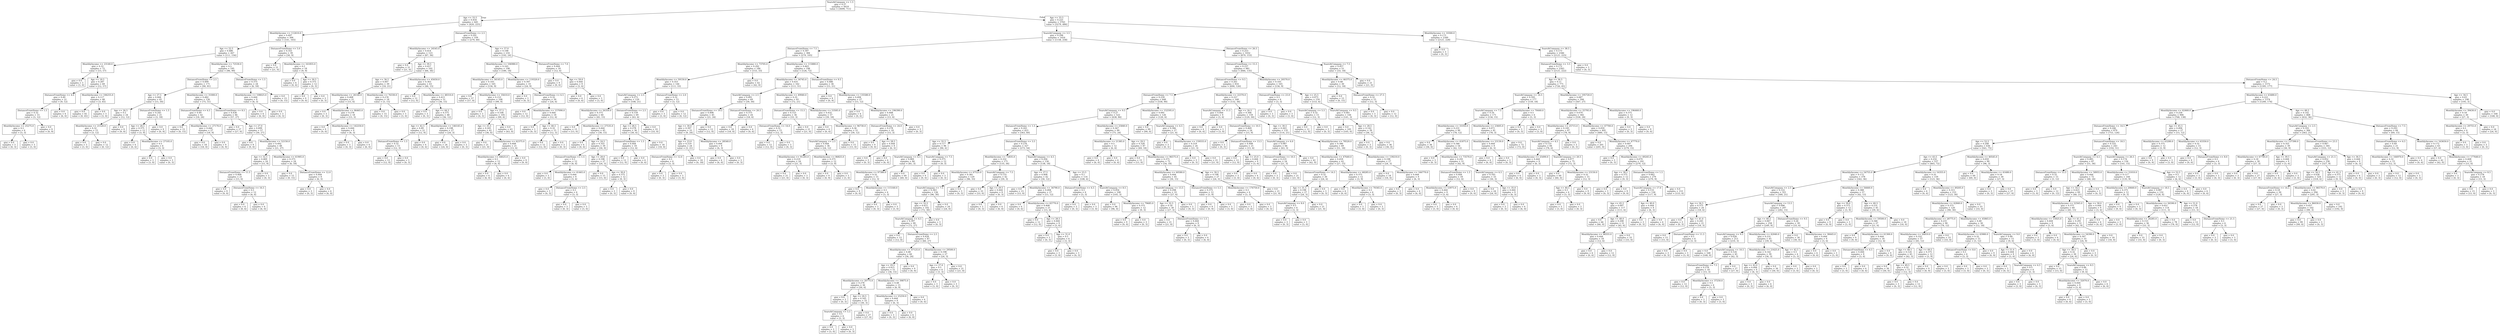 digraph Tree {
node [shape=box] ;
0 [label="YearsAtCompany <= 1.5\ngini = 0.27\nsamples = 4410\nvalue = [3699, 711]"] ;
1 [label="Age <= 33.5\ngini = 0.454\nsamples = 645\nvalue = [420, 225]"] ;
0 -> 1 [labeldistance=2.5, labelangle=45, headlabel="True"] ;
2 [label="MonthlyIncome <= 112610.0\ngini = 0.497\nsamples = 306\nvalue = [141, 165]"] ;
1 -> 2 ;
3 [label="Age <= 22.5\ngini = 0.486\nsamples = 267\nvalue = [111, 156]"] ;
2 -> 3 ;
4 [label="MonthlyIncome <= 23140.0\ngini = 0.33\nsamples = 72\nvalue = [15, 57]"] ;
3 -> 4 ;
5 [label="gini = 0.0\nsamples = 3\nvalue = [3, 0]"] ;
4 -> 5 ;
6 [label="Age <= 18.5\ngini = 0.287\nsamples = 69\nvalue = [12, 57]"] ;
4 -> 6 ;
7 [label="DistanceFromHome <= 4.0\ngini = 0.49\nsamples = 21\nvalue = [9, 12]"] ;
6 -> 7 ;
8 [label="DistanceFromHome <= 1.5\ngini = 0.32\nsamples = 15\nvalue = [3, 12]"] ;
7 -> 8 ;
9 [label="MonthlyIncome <= 25275.0\ngini = 0.5\nsamples = 6\nvalue = [3, 3]"] ;
8 -> 9 ;
10 [label="gini = 0.0\nsamples = 3\nvalue = [0, 3]"] ;
9 -> 10 ;
11 [label="gini = 0.0\nsamples = 3\nvalue = [3, 0]"] ;
9 -> 11 ;
12 [label="gini = 0.0\nsamples = 9\nvalue = [0, 9]"] ;
8 -> 12 ;
13 [label="gini = 0.0\nsamples = 6\nvalue = [6, 0]"] ;
7 -> 13 ;
14 [label="MonthlyIncome <= 106255.0\ngini = 0.117\nsamples = 48\nvalue = [3, 45]"] ;
6 -> 14 ;
15 [label="gini = 0.0\nsamples = 45\nvalue = [0, 45]"] ;
14 -> 15 ;
16 [label="gini = 0.0\nsamples = 3\nvalue = [3, 0]"] ;
14 -> 16 ;
17 [label="MonthlyIncome <= 72530.0\ngini = 0.5\nsamples = 195\nvalue = [96, 99]"] ;
3 -> 17 ;
18 [label="DistanceFromHome <= 2.5\ngini = 0.499\nsamples = 171\nvalue = [90, 81]"] ;
17 -> 18 ;
19 [label="Age <= 27.5\ngini = 0.444\nsamples = 45\nvalue = [15, 30]"] ;
18 -> 19 ;
20 [label="Age <= 26.5\ngini = 0.5\nsamples = 24\nvalue = [12, 12]"] ;
19 -> 20 ;
21 [label="MonthlyIncome <= 21520.0\ngini = 0.32\nsamples = 15\nvalue = [3, 12]"] ;
20 -> 21 ;
22 [label="gini = 0.0\nsamples = 3\nvalue = [3, 0]"] ;
21 -> 22 ;
23 [label="gini = 0.0\nsamples = 12\nvalue = [0, 12]"] ;
21 -> 23 ;
24 [label="gini = 0.0\nsamples = 9\nvalue = [9, 0]"] ;
20 -> 24 ;
25 [label="DistanceFromHome <= 1.5\ngini = 0.245\nsamples = 21\nvalue = [3, 18]"] ;
19 -> 25 ;
26 [label="Age <= 28.5\ngini = 0.375\nsamples = 12\nvalue = [3, 9]"] ;
25 -> 26 ;
27 [label="gini = 0.0\nsamples = 6\nvalue = [0, 6]"] ;
26 -> 27 ;
28 [label="MonthlyIncome <= 27105.0\ngini = 0.5\nsamples = 6\nvalue = [3, 3]"] ;
26 -> 28 ;
29 [label="gini = 0.0\nsamples = 3\nvalue = [3, 0]"] ;
28 -> 29 ;
30 [label="gini = 0.0\nsamples = 3\nvalue = [0, 3]"] ;
28 -> 30 ;
31 [label="gini = 0.0\nsamples = 9\nvalue = [0, 9]"] ;
25 -> 31 ;
32 [label="MonthlyIncome <= 31000.0\ngini = 0.482\nsamples = 126\nvalue = [75, 51]"] ;
18 -> 32 ;
33 [label="DistanceFromHome <= 6.5\ngini = 0.49\nsamples = 42\nvalue = [18, 24]"] ;
32 -> 33 ;
34 [label="gini = 0.0\nsamples = 15\nvalue = [0, 15]"] ;
33 -> 34 ;
35 [label="MonthlyIncome <= 27170.0\ngini = 0.444\nsamples = 27\nvalue = [18, 9]"] ;
33 -> 35 ;
36 [label="gini = 0.0\nsamples = 18\nvalue = [18, 0]"] ;
35 -> 36 ;
37 [label="gini = 0.0\nsamples = 9\nvalue = [0, 9]"] ;
35 -> 37 ;
38 [label="DistanceFromHome <= 8.5\ngini = 0.436\nsamples = 84\nvalue = [57, 27]"] ;
32 -> 38 ;
39 [label="gini = 0.0\nsamples = 27\nvalue = [27, 0]"] ;
38 -> 39 ;
40 [label="Age <= 27.0\ngini = 0.499\nsamples = 57\nvalue = [30, 27]"] ;
38 -> 40 ;
41 [label="gini = 0.0\nsamples = 9\nvalue = [9, 0]"] ;
40 -> 41 ;
42 [label="MonthlyIncome <= 52150.0\ngini = 0.492\nsamples = 48\nvalue = [21, 27]"] ;
40 -> 42 ;
43 [label="Age <= 32.5\ngini = 0.469\nsamples = 24\nvalue = [15, 9]"] ;
42 -> 43 ;
44 [label="DistanceFromHome <= 11.5\ngini = 0.408\nsamples = 21\nvalue = [15, 6]"] ;
43 -> 44 ;
45 [label="gini = 0.0\nsamples = 9\nvalue = [9, 0]"] ;
44 -> 45 ;
46 [label="DistanceFromHome <= 16.5\ngini = 0.5\nsamples = 12\nvalue = [6, 6]"] ;
44 -> 46 ;
47 [label="gini = 0.0\nsamples = 6\nvalue = [0, 6]"] ;
46 -> 47 ;
48 [label="gini = 0.0\nsamples = 6\nvalue = [6, 0]"] ;
46 -> 48 ;
49 [label="gini = 0.0\nsamples = 3\nvalue = [0, 3]"] ;
43 -> 49 ;
50 [label="MonthlyIncome <= 61905.0\ngini = 0.375\nsamples = 24\nvalue = [6, 18]"] ;
42 -> 50 ;
51 [label="gini = 0.0\nsamples = 15\nvalue = [0, 15]"] ;
50 -> 51 ;
52 [label="DistanceFromHome <= 12.0\ngini = 0.444\nsamples = 9\nvalue = [6, 3]"] ;
50 -> 52 ;
53 [label="gini = 0.0\nsamples = 3\nvalue = [0, 3]"] ;
52 -> 53 ;
54 [label="gini = 0.0\nsamples = 6\nvalue = [6, 0]"] ;
52 -> 54 ;
55 [label="DistanceFromHome <= 1.5\ngini = 0.375\nsamples = 24\nvalue = [6, 18]"] ;
17 -> 55 ;
56 [label="MonthlyIncome <= 108025.0\ngini = 0.444\nsamples = 9\nvalue = [6, 3]"] ;
55 -> 56 ;
57 [label="gini = 0.0\nsamples = 6\nvalue = [6, 0]"] ;
56 -> 57 ;
58 [label="gini = 0.0\nsamples = 3\nvalue = [0, 3]"] ;
56 -> 58 ;
59 [label="gini = 0.0\nsamples = 15\nvalue = [0, 15]"] ;
55 -> 59 ;
60 [label="DistanceFromHome <= 5.0\ngini = 0.355\nsamples = 39\nvalue = [30, 9]"] ;
2 -> 60 ;
61 [label="gini = 0.0\nsamples = 21\nvalue = [21, 0]"] ;
60 -> 61 ;
62 [label="MonthlyIncome <= 161855.0\ngini = 0.5\nsamples = 18\nvalue = [9, 9]"] ;
60 -> 62 ;
63 [label="gini = 0.0\nsamples = 6\nvalue = [0, 6]"] ;
62 -> 63 ;
64 [label="Age <= 30.5\ngini = 0.375\nsamples = 12\nvalue = [9, 3]"] ;
62 -> 64 ;
65 [label="gini = 0.0\nsamples = 9\nvalue = [9, 0]"] ;
64 -> 65 ;
66 [label="gini = 0.0\nsamples = 3\nvalue = [0, 3]"] ;
64 -> 66 ;
67 [label="DistanceFromHome <= 2.5\ngini = 0.291\nsamples = 339\nvalue = [279, 60]"] ;
1 -> 67 ;
68 [label="MonthlyIncome <= 24545.0\ngini = 0.414\nsamples = 123\nvalue = [87, 36]"] ;
67 -> 68 ;
69 [label="gini = 0.0\nsamples = 21\nvalue = [21, 0]"] ;
68 -> 69 ;
70 [label="Age <= 39.5\ngini = 0.457\nsamples = 102\nvalue = [66, 36]"] ;
68 -> 70 ;
71 [label="Age <= 36.5\ngini = 0.497\nsamples = 39\nvalue = [18, 21]"] ;
70 -> 71 ;
72 [label="MonthlyIncome <= 26140.0\ngini = 0.408\nsamples = 21\nvalue = [15, 6]"] ;
71 -> 72 ;
73 [label="gini = 0.0\nsamples = 3\nvalue = [0, 3]"] ;
72 -> 73 ;
74 [label="MonthlyIncome <= 86465.0\ngini = 0.278\nsamples = 18\nvalue = [15, 3]"] ;
72 -> 74 ;
75 [label="gini = 0.0\nsamples = 9\nvalue = [9, 0]"] ;
74 -> 75 ;
76 [label="MonthlyIncome <= 142250.0\ngini = 0.444\nsamples = 9\nvalue = [6, 3]"] ;
74 -> 76 ;
77 [label="gini = 0.0\nsamples = 3\nvalue = [0, 3]"] ;
76 -> 77 ;
78 [label="gini = 0.0\nsamples = 6\nvalue = [6, 0]"] ;
76 -> 78 ;
79 [label="MonthlyIncome <= 76330.0\ngini = 0.278\nsamples = 18\nvalue = [3, 15]"] ;
71 -> 79 ;
80 [label="gini = 0.0\nsamples = 15\nvalue = [0, 15]"] ;
79 -> 80 ;
81 [label="gini = 0.0\nsamples = 3\nvalue = [3, 0]"] ;
79 -> 81 ;
82 [label="MonthlyIncome <= 45650.0\ngini = 0.363\nsamples = 63\nvalue = [48, 15]"] ;
70 -> 82 ;
83 [label="gini = 0.0\nsamples = 12\nvalue = [12, 0]"] ;
82 -> 83 ;
84 [label="MonthlyIncome <= 48310.0\ngini = 0.415\nsamples = 51\nvalue = [36, 15]"] ;
82 -> 84 ;
85 [label="gini = 0.0\nsamples = 3\nvalue = [0, 3]"] ;
84 -> 85 ;
86 [label="Age <= 44.5\ngini = 0.375\nsamples = 48\nvalue = [36, 12]"] ;
84 -> 86 ;
87 [label="Age <= 42.5\ngini = 0.49\nsamples = 21\nvalue = [12, 9]"] ;
86 -> 87 ;
88 [label="DistanceFromHome <= 1.5\ngini = 0.32\nsamples = 15\nvalue = [12, 3]"] ;
87 -> 88 ;
89 [label="gini = 0.0\nsamples = 12\nvalue = [12, 0]"] ;
88 -> 89 ;
90 [label="gini = 0.0\nsamples = 3\nvalue = [0, 3]"] ;
88 -> 90 ;
91 [label="gini = 0.0\nsamples = 6\nvalue = [0, 6]"] ;
87 -> 91 ;
92 [label="MonthlyIncome <= 146145.0\ngini = 0.198\nsamples = 27\nvalue = [24, 3]"] ;
86 -> 92 ;
93 [label="gini = 0.0\nsamples = 24\nvalue = [24, 0]"] ;
92 -> 93 ;
94 [label="gini = 0.0\nsamples = 3\nvalue = [0, 3]"] ;
92 -> 94 ;
95 [label="Age <= 57.0\ngini = 0.198\nsamples = 216\nvalue = [192, 24]"] ;
67 -> 95 ;
96 [label="MonthlyIncome <= 106980.0\ngini = 0.165\nsamples = 198\nvalue = [180, 18]"] ;
95 -> 96 ;
97 [label="MonthlyIncome <= 34145.0\ngini = 0.103\nsamples = 165\nvalue = [156, 9]"] ;
96 -> 97 ;
98 [label="gini = 0.0\nsamples = 57\nvalue = [57, 0]"] ;
97 -> 98 ;
99 [label="MonthlyIncome <= 35610.0\ngini = 0.153\nsamples = 108\nvalue = [99, 9]"] ;
97 -> 99 ;
100 [label="gini = 0.0\nsamples = 3\nvalue = [0, 3]"] ;
99 -> 100 ;
101 [label="Age <= 37.5\ngini = 0.108\nsamples = 105\nvalue = [99, 6]"] ;
99 -> 101 ;
102 [label="Age <= 35.5\ngini = 0.245\nsamples = 42\nvalue = [36, 6]"] ;
101 -> 102 ;
103 [label="gini = 0.0\nsamples = 21\nvalue = [21, 0]"] ;
102 -> 103 ;
104 [label="MonthlyIncome <= 62375.0\ngini = 0.408\nsamples = 21\nvalue = [15, 6]"] ;
102 -> 104 ;
105 [label="MonthlyIncome <= 44625.0\ngini = 0.5\nsamples = 12\nvalue = [6, 6]"] ;
104 -> 105 ;
106 [label="gini = 0.0\nsamples = 6\nvalue = [6, 0]"] ;
105 -> 106 ;
107 [label="gini = 0.0\nsamples = 6\nvalue = [0, 6]"] ;
105 -> 107 ;
108 [label="gini = 0.0\nsamples = 9\nvalue = [9, 0]"] ;
104 -> 108 ;
109 [label="gini = 0.0\nsamples = 63\nvalue = [63, 0]"] ;
101 -> 109 ;
110 [label="MonthlyIncome <= 119320.0\ngini = 0.397\nsamples = 33\nvalue = [24, 9]"] ;
96 -> 110 ;
111 [label="gini = 0.0\nsamples = 3\nvalue = [0, 3]"] ;
110 -> 111 ;
112 [label="DistanceFromHome <= 6.5\ngini = 0.32\nsamples = 30\nvalue = [24, 6]"] ;
110 -> 112 ;
113 [label="gini = 0.0\nsamples = 12\nvalue = [12, 0]"] ;
112 -> 113 ;
114 [label="MonthlyIncome <= 157090.0\ngini = 0.444\nsamples = 18\nvalue = [12, 6]"] ;
112 -> 114 ;
115 [label="gini = 0.0\nsamples = 3\nvalue = [0, 3]"] ;
114 -> 115 ;
116 [label="Age <= 40.5\ngini = 0.32\nsamples = 15\nvalue = [12, 3]"] ;
114 -> 116 ;
117 [label="gini = 0.0\nsamples = 12\nvalue = [12, 0]"] ;
116 -> 117 ;
118 [label="gini = 0.0\nsamples = 3\nvalue = [0, 3]"] ;
116 -> 118 ;
119 [label="DistanceFromHome <= 7.0\ngini = 0.444\nsamples = 18\nvalue = [12, 6]"] ;
95 -> 119 ;
120 [label="gini = 0.0\nsamples = 9\nvalue = [9, 0]"] ;
119 -> 120 ;
121 [label="Age <= 59.0\ngini = 0.444\nsamples = 9\nvalue = [3, 6]"] ;
119 -> 121 ;
122 [label="gini = 0.0\nsamples = 6\nvalue = [0, 6]"] ;
121 -> 122 ;
123 [label="gini = 0.0\nsamples = 3\nvalue = [3, 0]"] ;
121 -> 123 ;
124 [label="Age <= 33.5\ngini = 0.225\nsamples = 3765\nvalue = [3279, 486]"] ;
0 -> 124 [labeldistance=2.5, labelangle=-45, headlabel="False"] ;
125 [label="YearsAtCompany <= 3.5\ngini = 0.298\nsamples = 1416\nvalue = [1158, 258]"] ;
124 -> 125 ;
126 [label="DistanceFromHome <= 7.5\ngini = 0.397\nsamples = 384\nvalue = [279, 105]"] ;
125 -> 126 ;
127 [label="MonthlyIncome <= 73705.0\ngini = 0.292\nsamples = 186\nvalue = [153, 33]"] ;
126 -> 127 ;
128 [label="MonthlyIncome <= 59150.0\ngini = 0.353\nsamples = 144\nvalue = [111, 33]"] ;
127 -> 128 ;
129 [label="YearsAtCompany <= 2.5\ngini = 0.273\nsamples = 129\nvalue = [108, 21]"] ;
128 -> 129 ;
130 [label="MonthlyIncome <= 26350.0\ngini = 0.375\nsamples = 60\nvalue = [45, 15]"] ;
129 -> 130 ;
131 [label="gini = 0.0\nsamples = 15\nvalue = [15, 0]"] ;
130 -> 131 ;
132 [label="MonthlyIncome <= 27535.0\ngini = 0.444\nsamples = 45\nvalue = [30, 15]"] ;
130 -> 132 ;
133 [label="gini = 0.0\nsamples = 6\nvalue = [0, 6]"] ;
132 -> 133 ;
134 [label="Age <= 24.5\ngini = 0.355\nsamples = 39\nvalue = [30, 9]"] ;
132 -> 134 ;
135 [label="DistanceFromHome <= 1.5\ngini = 0.5\nsamples = 12\nvalue = [6, 6]"] ;
134 -> 135 ;
136 [label="gini = 0.0\nsamples = 3\nvalue = [3, 0]"] ;
135 -> 136 ;
137 [label="MonthlyIncome <= 41465.0\ngini = 0.444\nsamples = 9\nvalue = [3, 6]"] ;
135 -> 137 ;
138 [label="gini = 0.0\nsamples = 3\nvalue = [0, 3]"] ;
137 -> 138 ;
139 [label="DistanceFromHome <= 2.5\ngini = 0.5\nsamples = 6\nvalue = [3, 3]"] ;
137 -> 139 ;
140 [label="gini = 0.0\nsamples = 3\nvalue = [0, 3]"] ;
139 -> 140 ;
141 [label="gini = 0.0\nsamples = 3\nvalue = [3, 0]"] ;
139 -> 141 ;
142 [label="Age <= 28.0\ngini = 0.198\nsamples = 27\nvalue = [24, 3]"] ;
134 -> 142 ;
143 [label="gini = 0.0\nsamples = 15\nvalue = [15, 0]"] ;
142 -> 143 ;
144 [label="Age <= 30.0\ngini = 0.375\nsamples = 12\nvalue = [9, 3]"] ;
142 -> 144 ;
145 [label="gini = 0.0\nsamples = 3\nvalue = [0, 3]"] ;
144 -> 145 ;
146 [label="gini = 0.0\nsamples = 9\nvalue = [9, 0]"] ;
144 -> 146 ;
147 [label="DistanceFromHome <= 2.5\ngini = 0.159\nsamples = 69\nvalue = [63, 6]"] ;
129 -> 147 ;
148 [label="Age <= 28.5\ngini = 0.278\nsamples = 36\nvalue = [30, 6]"] ;
147 -> 148 ;
149 [label="DistanceFromHome <= 1.5\ngini = 0.444\nsamples = 18\nvalue = [12, 6]"] ;
148 -> 149 ;
150 [label="gini = 0.0\nsamples = 12\nvalue = [12, 0]"] ;
149 -> 150 ;
151 [label="gini = 0.0\nsamples = 6\nvalue = [0, 6]"] ;
149 -> 151 ;
152 [label="gini = 0.0\nsamples = 18\nvalue = [18, 0]"] ;
148 -> 152 ;
153 [label="gini = 0.0\nsamples = 33\nvalue = [33, 0]"] ;
147 -> 153 ;
154 [label="DistanceFromHome <= 2.0\ngini = 0.32\nsamples = 15\nvalue = [3, 12]"] ;
128 -> 154 ;
155 [label="gini = 0.0\nsamples = 3\nvalue = [3, 0]"] ;
154 -> 155 ;
156 [label="gini = 0.0\nsamples = 12\nvalue = [0, 12]"] ;
154 -> 156 ;
157 [label="gini = 0.0\nsamples = 42\nvalue = [42, 0]"] ;
127 -> 157 ;
158 [label="MonthlyIncome <= 115880.0\ngini = 0.463\nsamples = 198\nvalue = [126, 72]"] ;
126 -> 158 ;
159 [label="MonthlyIncome <= 34745.0\ngini = 0.431\nsamples = 162\nvalue = [111, 51]"] ;
158 -> 159 ;
160 [label="YearsAtCompany <= 2.5\ngini = 0.491\nsamples = 69\nvalue = [39, 30]"] ;
159 -> 160 ;
161 [label="DistanceFromHome <= 19.5\ngini = 0.498\nsamples = 45\nvalue = [21, 24]"] ;
160 -> 161 ;
162 [label="Age <= 30.0\ngini = 0.397\nsamples = 33\nvalue = [9, 24]"] ;
161 -> 162 ;
163 [label="Age <= 23.0\ngini = 0.219\nsamples = 24\nvalue = [3, 21]"] ;
162 -> 163 ;
164 [label="DistanceFromHome <= 12.0\ngini = 0.5\nsamples = 6\nvalue = [3, 3]"] ;
163 -> 164 ;
165 [label="gini = 0.0\nsamples = 3\nvalue = [0, 3]"] ;
164 -> 165 ;
166 [label="gini = 0.0\nsamples = 3\nvalue = [3, 0]"] ;
164 -> 166 ;
167 [label="gini = 0.0\nsamples = 18\nvalue = [0, 18]"] ;
163 -> 167 ;
168 [label="MonthlyIncome <= 28540.0\ngini = 0.444\nsamples = 9\nvalue = [6, 3]"] ;
162 -> 168 ;
169 [label="gini = 0.0\nsamples = 6\nvalue = [6, 0]"] ;
168 -> 169 ;
170 [label="gini = 0.0\nsamples = 3\nvalue = [0, 3]"] ;
168 -> 170 ;
171 [label="gini = 0.0\nsamples = 12\nvalue = [12, 0]"] ;
161 -> 171 ;
172 [label="DistanceFromHome <= 20.5\ngini = 0.375\nsamples = 24\nvalue = [18, 6]"] ;
160 -> 172 ;
173 [label="gini = 0.0\nsamples = 18\nvalue = [18, 0]"] ;
172 -> 173 ;
174 [label="gini = 0.0\nsamples = 6\nvalue = [0, 6]"] ;
172 -> 174 ;
175 [label="MonthlyIncome <= 49940.0\ngini = 0.35\nsamples = 93\nvalue = [72, 21]"] ;
159 -> 175 ;
176 [label="DistanceFromHome <= 15.5\ngini = 0.153\nsamples = 36\nvalue = [33, 3]"] ;
175 -> 176 ;
177 [label="DistanceFromHome <= 14.0\ngini = 0.32\nsamples = 15\nvalue = [12, 3]"] ;
176 -> 177 ;
178 [label="gini = 0.0\nsamples = 12\nvalue = [12, 0]"] ;
177 -> 178 ;
179 [label="gini = 0.0\nsamples = 3\nvalue = [0, 3]"] ;
177 -> 179 ;
180 [label="gini = 0.0\nsamples = 21\nvalue = [21, 0]"] ;
176 -> 180 ;
181 [label="MonthlyIncome <= 53585.0\ngini = 0.432\nsamples = 57\nvalue = [39, 18]"] ;
175 -> 181 ;
182 [label="gini = 0.0\nsamples = 6\nvalue = [0, 6]"] ;
181 -> 182 ;
183 [label="MonthlyIncome <= 96730.0\ngini = 0.36\nsamples = 51\nvalue = [39, 12]"] ;
181 -> 183 ;
184 [label="YearsAtCompany <= 2.5\ngini = 0.444\nsamples = 36\nvalue = [24, 12]"] ;
183 -> 184 ;
185 [label="MonthlyIncome <= 91245.0\ngini = 0.219\nsamples = 24\nvalue = [21, 3]"] ;
184 -> 185 ;
186 [label="gini = 0.0\nsamples = 21\nvalue = [21, 0]"] ;
185 -> 186 ;
187 [label="gini = 0.0\nsamples = 3\nvalue = [0, 3]"] ;
185 -> 187 ;
188 [label="MonthlyIncome <= 86825.0\ngini = 0.375\nsamples = 12\nvalue = [3, 9]"] ;
184 -> 188 ;
189 [label="gini = 0.0\nsamples = 9\nvalue = [0, 9]"] ;
188 -> 189 ;
190 [label="gini = 0.0\nsamples = 3\nvalue = [3, 0]"] ;
188 -> 190 ;
191 [label="gini = 0.0\nsamples = 15\nvalue = [15, 0]"] ;
183 -> 191 ;
192 [label="DistanceFromHome <= 9.5\ngini = 0.486\nsamples = 36\nvalue = [15, 21]"] ;
158 -> 192 ;
193 [label="gini = 0.0\nsamples = 9\nvalue = [0, 9]"] ;
192 -> 193 ;
194 [label="MonthlyIncome <= 135580.0\ngini = 0.494\nsamples = 27\nvalue = [15, 12]"] ;
192 -> 194 ;
195 [label="gini = 0.0\nsamples = 6\nvalue = [0, 6]"] ;
194 -> 195 ;
196 [label="MonthlyIncome <= 196390.0\ngini = 0.408\nsamples = 21\nvalue = [15, 6]"] ;
194 -> 196 ;
197 [label="DistanceFromHome <= 24.0\ngini = 0.278\nsamples = 18\nvalue = [15, 3]"] ;
196 -> 197 ;
198 [label="gini = 0.0\nsamples = 9\nvalue = [9, 0]"] ;
197 -> 198 ;
199 [label="Age <= 28.5\ngini = 0.444\nsamples = 9\nvalue = [6, 3]"] ;
197 -> 199 ;
200 [label="gini = 0.0\nsamples = 3\nvalue = [0, 3]"] ;
199 -> 200 ;
201 [label="gini = 0.0\nsamples = 6\nvalue = [6, 0]"] ;
199 -> 201 ;
202 [label="gini = 0.0\nsamples = 3\nvalue = [0, 3]"] ;
196 -> 202 ;
203 [label="DistanceFromHome <= 26.5\ngini = 0.253\nsamples = 1032\nvalue = [879, 153]"] ;
125 -> 203 ;
204 [label="DistanceFromHome <= 15.5\ngini = 0.237\nsamples = 981\nvalue = [846, 135]"] ;
203 -> 204 ;
205 [label="DistanceFromHome <= 9.5\ngini = 0.261\nsamples = 816\nvalue = [690, 126]"] ;
204 -> 205 ;
206 [label="DistanceFromHome <= 7.5\ngini = 0.239\nsamples = 648\nvalue = [558, 90]"] ;
205 -> 206 ;
207 [label="YearsAtCompany <= 9.5\ngini = 0.27\nsamples = 522\nvalue = [438, 84]"] ;
206 -> 207 ;
208 [label="DistanceFromHome <= 1.5\ngini = 0.243\nsamples = 423\nvalue = [363, 60]"] ;
207 -> 208 ;
209 [label="Age <= 32.5\ngini = 0.117\nsamples = 96\nvalue = [90, 6]"] ;
208 -> 209 ;
210 [label="YearsAtCompany <= 4.5\ngini = 0.069\nsamples = 84\nvalue = [81, 3]"] ;
209 -> 210 ;
211 [label="MonthlyIncome <= 97380.0\ngini = 0.32\nsamples = 15\nvalue = [12, 3]"] ;
210 -> 211 ;
212 [label="gini = 0.0\nsamples = 9\nvalue = [9, 0]"] ;
211 -> 212 ;
213 [label="MonthlyIncome <= 115160.0\ngini = 0.5\nsamples = 6\nvalue = [3, 3]"] ;
211 -> 213 ;
214 [label="gini = 0.0\nsamples = 3\nvalue = [0, 3]"] ;
213 -> 214 ;
215 [label="gini = 0.0\nsamples = 3\nvalue = [3, 0]"] ;
213 -> 215 ;
216 [label="gini = 0.0\nsamples = 69\nvalue = [69, 0]"] ;
210 -> 216 ;
217 [label="YearsAtCompany <= 7.5\ngini = 0.375\nsamples = 12\nvalue = [9, 3]"] ;
209 -> 217 ;
218 [label="gini = 0.0\nsamples = 9\nvalue = [9, 0]"] ;
217 -> 218 ;
219 [label="gini = 0.0\nsamples = 3\nvalue = [0, 3]"] ;
217 -> 219 ;
220 [label="DistanceFromHome <= 3.5\ngini = 0.276\nsamples = 327\nvalue = [273, 54]"] ;
208 -> 220 ;
221 [label="MonthlyIncome <= 72835.0\ngini = 0.332\nsamples = 171\nvalue = [135, 36]"] ;
220 -> 221 ;
222 [label="MonthlyIncome <= 67525.0\ngini = 0.381\nsamples = 129\nvalue = [96, 33]"] ;
221 -> 222 ;
223 [label="YearsAtCompany <= 7.5\ngini = 0.363\nsamples = 126\nvalue = [96, 30]"] ;
222 -> 223 ;
224 [label="Age <= 32.5\ngini = 0.415\nsamples = 102\nvalue = [72, 30]"] ;
223 -> 224 ;
225 [label="YearsAtCompany <= 4.5\ngini = 0.397\nsamples = 99\nvalue = [72, 27]"] ;
224 -> 225 ;
226 [label="gini = 0.0\nsamples = 12\nvalue = [12, 0]"] ;
225 -> 226 ;
227 [label="DistanceFromHome <= 2.5\ngini = 0.428\nsamples = 87\nvalue = [60, 27]"] ;
225 -> 227 ;
228 [label="MonthlyIncome <= 47125.0\ngini = 0.48\nsamples = 60\nvalue = [36, 24]"] ;
227 -> 228 ;
229 [label="Age <= 29.5\ngini = 0.415\nsamples = 51\nvalue = [36, 15]"] ;
228 -> 229 ;
230 [label="MonthlyIncome <= 20775.0\ngini = 0.278\nsamples = 36\nvalue = [30, 6]"] ;
229 -> 230 ;
231 [label="gini = 0.0\nsamples = 3\nvalue = [0, 3]"] ;
230 -> 231 ;
232 [label="Age <= 24.5\ngini = 0.165\nsamples = 33\nvalue = [30, 3]"] ;
230 -> 232 ;
233 [label="YearsAtCompany <= 5.5\ngini = 0.5\nsamples = 6\nvalue = [3, 3]"] ;
232 -> 233 ;
234 [label="gini = 0.0\nsamples = 3\nvalue = [3, 0]"] ;
233 -> 234 ;
235 [label="gini = 0.0\nsamples = 3\nvalue = [0, 3]"] ;
233 -> 235 ;
236 [label="gini = 0.0\nsamples = 27\nvalue = [27, 0]"] ;
232 -> 236 ;
237 [label="MonthlyIncome <= 39875.0\ngini = 0.48\nsamples = 15\nvalue = [6, 9]"] ;
229 -> 237 ;
238 [label="MonthlyIncome <= 25250.0\ngini = 0.444\nsamples = 9\nvalue = [6, 3]"] ;
237 -> 238 ;
239 [label="gini = 0.0\nsamples = 3\nvalue = [0, 3]"] ;
238 -> 239 ;
240 [label="gini = 0.0\nsamples = 6\nvalue = [6, 0]"] ;
238 -> 240 ;
241 [label="gini = 0.0\nsamples = 6\nvalue = [0, 6]"] ;
237 -> 241 ;
242 [label="gini = 0.0\nsamples = 9\nvalue = [0, 9]"] ;
228 -> 242 ;
243 [label="MonthlyIncome <= 29500.0\ngini = 0.198\nsamples = 27\nvalue = [24, 3]"] ;
227 -> 243 ;
244 [label="Age <= 27.0\ngini = 0.5\nsamples = 6\nvalue = [3, 3]"] ;
243 -> 244 ;
245 [label="gini = 0.0\nsamples = 3\nvalue = [3, 0]"] ;
244 -> 245 ;
246 [label="gini = 0.0\nsamples = 3\nvalue = [0, 3]"] ;
244 -> 246 ;
247 [label="gini = 0.0\nsamples = 21\nvalue = [21, 0]"] ;
243 -> 247 ;
248 [label="gini = 0.0\nsamples = 3\nvalue = [0, 3]"] ;
224 -> 248 ;
249 [label="gini = 0.0\nsamples = 24\nvalue = [24, 0]"] ;
223 -> 249 ;
250 [label="gini = 0.0\nsamples = 3\nvalue = [0, 3]"] ;
222 -> 250 ;
251 [label="YearsAtCompany <= 7.5\ngini = 0.133\nsamples = 42\nvalue = [39, 3]"] ;
221 -> 251 ;
252 [label="gini = 0.0\nsamples = 33\nvalue = [33, 0]"] ;
251 -> 252 ;
253 [label="Age <= 29.5\ngini = 0.444\nsamples = 9\nvalue = [6, 3]"] ;
251 -> 253 ;
254 [label="gini = 0.0\nsamples = 3\nvalue = [0, 3]"] ;
253 -> 254 ;
255 [label="gini = 0.0\nsamples = 6\nvalue = [6, 0]"] ;
253 -> 255 ;
256 [label="YearsAtCompany <= 4.5\ngini = 0.204\nsamples = 156\nvalue = [138, 18]"] ;
220 -> 256 ;
257 [label="Age <= 27.5\ngini = 0.408\nsamples = 42\nvalue = [30, 12]"] ;
256 -> 257 ;
258 [label="gini = 0.0\nsamples = 15\nvalue = [15, 0]"] ;
257 -> 258 ;
259 [label="MonthlyIncome <= 34790.0\ngini = 0.494\nsamples = 27\nvalue = [15, 12]"] ;
257 -> 259 ;
260 [label="gini = 0.0\nsamples = 6\nvalue = [0, 6]"] ;
259 -> 260 ;
261 [label="MonthlyIncome <= 65770.0\ngini = 0.408\nsamples = 21\nvalue = [15, 6]"] ;
259 -> 261 ;
262 [label="gini = 0.0\nsamples = 12\nvalue = [12, 0]"] ;
261 -> 262 ;
263 [label="Age <= 28.5\ngini = 0.444\nsamples = 9\nvalue = [3, 6]"] ;
261 -> 263 ;
264 [label="gini = 0.0\nsamples = 3\nvalue = [0, 3]"] ;
263 -> 264 ;
265 [label="Age <= 31.0\ngini = 0.5\nsamples = 6\nvalue = [3, 3]"] ;
263 -> 265 ;
266 [label="gini = 0.0\nsamples = 3\nvalue = [3, 0]"] ;
265 -> 266 ;
267 [label="gini = 0.0\nsamples = 3\nvalue = [0, 3]"] ;
265 -> 267 ;
268 [label="Age <= 23.5\ngini = 0.1\nsamples = 114\nvalue = [108, 6]"] ;
256 -> 268 ;
269 [label="DistanceFromHome <= 6.5\ngini = 0.5\nsamples = 6\nvalue = [3, 3]"] ;
268 -> 269 ;
270 [label="gini = 0.0\nsamples = 3\nvalue = [0, 3]"] ;
269 -> 270 ;
271 [label="gini = 0.0\nsamples = 3\nvalue = [3, 0]"] ;
269 -> 271 ;
272 [label="YearsAtCompany <= 8.5\ngini = 0.054\nsamples = 108\nvalue = [105, 3]"] ;
268 -> 272 ;
273 [label="gini = 0.0\nsamples = 96\nvalue = [96, 0]"] ;
272 -> 273 ;
274 [label="MonthlyIncome <= 79685.0\ngini = 0.375\nsamples = 12\nvalue = [9, 3]"] ;
272 -> 274 ;
275 [label="gini = 0.0\nsamples = 9\nvalue = [9, 0]"] ;
274 -> 275 ;
276 [label="gini = 0.0\nsamples = 3\nvalue = [0, 3]"] ;
274 -> 276 ;
277 [label="MonthlyIncome <= 25840.0\ngini = 0.367\nsamples = 99\nvalue = [75, 24]"] ;
207 -> 277 ;
278 [label="MonthlyIncome <= 21385.0\ngini = 0.5\nsamples = 12\nvalue = [6, 6]"] ;
277 -> 278 ;
279 [label="gini = 0.0\nsamples = 6\nvalue = [6, 0]"] ;
278 -> 279 ;
280 [label="gini = 0.0\nsamples = 6\nvalue = [0, 6]"] ;
278 -> 280 ;
281 [label="Age <= 29.5\ngini = 0.328\nsamples = 87\nvalue = [69, 18]"] ;
277 -> 281 ;
282 [label="gini = 0.0\nsamples = 15\nvalue = [15, 0]"] ;
281 -> 282 ;
283 [label="MonthlyIncome <= 96575.0\ngini = 0.375\nsamples = 72\nvalue = [54, 18]"] ;
281 -> 283 ;
284 [label="MonthlyIncome <= 60580.0\ngini = 0.444\nsamples = 45\nvalue = [30, 15]"] ;
283 -> 284 ;
285 [label="YearsAtCompany <= 13.5\ngini = 0.298\nsamples = 33\nvalue = [27, 6]"] ;
284 -> 285 ;
286 [label="Age <= 32.5\ngini = 0.18\nsamples = 30\nvalue = [27, 3]"] ;
285 -> 286 ;
287 [label="gini = 0.0\nsamples = 21\nvalue = [21, 0]"] ;
286 -> 287 ;
288 [label="DistanceFromHome <= 1.5\ngini = 0.444\nsamples = 9\nvalue = [6, 3]"] ;
286 -> 288 ;
289 [label="gini = 0.0\nsamples = 3\nvalue = [0, 3]"] ;
288 -> 289 ;
290 [label="gini = 0.0\nsamples = 6\nvalue = [6, 0]"] ;
288 -> 290 ;
291 [label="gini = 0.0\nsamples = 3\nvalue = [0, 3]"] ;
285 -> 291 ;
292 [label="DistanceFromHome <= 5.5\ngini = 0.375\nsamples = 12\nvalue = [3, 9]"] ;
284 -> 292 ;
293 [label="gini = 0.0\nsamples = 9\nvalue = [0, 9]"] ;
292 -> 293 ;
294 [label="gini = 0.0\nsamples = 3\nvalue = [3, 0]"] ;
292 -> 294 ;
295 [label="Age <= 30.5\ngini = 0.198\nsamples = 27\nvalue = [24, 3]"] ;
283 -> 295 ;
296 [label="MonthlyIncome <= 176750.0\ngini = 0.5\nsamples = 6\nvalue = [3, 3]"] ;
295 -> 296 ;
297 [label="gini = 0.0\nsamples = 3\nvalue = [3, 0]"] ;
296 -> 297 ;
298 [label="gini = 0.0\nsamples = 3\nvalue = [0, 3]"] ;
296 -> 298 ;
299 [label="gini = 0.0\nsamples = 21\nvalue = [21, 0]"] ;
295 -> 299 ;
300 [label="MonthlyIncome <= 152595.0\ngini = 0.091\nsamples = 126\nvalue = [120, 6]"] ;
206 -> 300 ;
301 [label="gini = 0.0\nsamples = 99\nvalue = [99, 0]"] ;
300 -> 301 ;
302 [label="YearsAtCompany <= 4.5\ngini = 0.346\nsamples = 27\nvalue = [21, 6]"] ;
300 -> 302 ;
303 [label="gini = 0.0\nsamples = 3\nvalue = [0, 3]"] ;
302 -> 303 ;
304 [label="MonthlyIncome <= 159555.0\ngini = 0.219\nsamples = 24\nvalue = [21, 3]"] ;
302 -> 304 ;
305 [label="gini = 0.0\nsamples = 3\nvalue = [0, 3]"] ;
304 -> 305 ;
306 [label="gini = 0.0\nsamples = 21\nvalue = [21, 0]"] ;
304 -> 306 ;
307 [label="MonthlyIncome <= 22370.0\ngini = 0.337\nsamples = 168\nvalue = [132, 36]"] ;
205 -> 307 ;
308 [label="YearsAtCompany <= 11.5\ngini = 0.444\nsamples = 9\nvalue = [3, 6]"] ;
307 -> 308 ;
309 [label="gini = 0.0\nsamples = 6\nvalue = [0, 6]"] ;
308 -> 309 ;
310 [label="gini = 0.0\nsamples = 3\nvalue = [3, 0]"] ;
308 -> 310 ;
311 [label="Age <= 26.5\ngini = 0.306\nsamples = 159\nvalue = [129, 30]"] ;
307 -> 311 ;
312 [label="DistanceFromHome <= 10.5\ngini = 0.469\nsamples = 24\nvalue = [15, 9]"] ;
311 -> 312 ;
313 [label="gini = 0.0\nsamples = 3\nvalue = [0, 3]"] ;
312 -> 313 ;
314 [label="DistanceFromHome <= 13.5\ngini = 0.408\nsamples = 21\nvalue = [15, 6]"] ;
312 -> 314 ;
315 [label="gini = 0.0\nsamples = 12\nvalue = [12, 0]"] ;
314 -> 315 ;
316 [label="Age <= 25.0\ngini = 0.444\nsamples = 9\nvalue = [3, 6]"] ;
314 -> 316 ;
317 [label="gini = 0.0\nsamples = 3\nvalue = [3, 0]"] ;
316 -> 317 ;
318 [label="gini = 0.0\nsamples = 6\nvalue = [0, 6]"] ;
316 -> 318 ;
319 [label="Age <= 30.5\ngini = 0.263\nsamples = 135\nvalue = [114, 21]"] ;
311 -> 319 ;
320 [label="YearsAtCompany <= 6.0\ngini = 0.087\nsamples = 66\nvalue = [63, 3]"] ;
319 -> 320 ;
321 [label="DistanceFromHome <= 10.5\ngini = 0.219\nsamples = 24\nvalue = [21, 3]"] ;
320 -> 321 ;
322 [label="gini = 0.0\nsamples = 3\nvalue = [0, 3]"] ;
321 -> 322 ;
323 [label="gini = 0.0\nsamples = 21\nvalue = [21, 0]"] ;
321 -> 323 ;
324 [label="gini = 0.0\nsamples = 42\nvalue = [42, 0]"] ;
320 -> 324 ;
325 [label="MonthlyIncome <= 78520.0\ngini = 0.386\nsamples = 69\nvalue = [51, 18]"] ;
319 -> 325 ;
326 [label="MonthlyIncome <= 47640.0\ngini = 0.459\nsamples = 42\nvalue = [27, 15]"] ;
325 -> 326 ;
327 [label="DistanceFromHome <= 14.5\ngini = 0.32\nsamples = 30\nvalue = [24, 6]"] ;
326 -> 327 ;
328 [label="Age <= 31.5\ngini = 0.198\nsamples = 27\nvalue = [24, 3]"] ;
327 -> 328 ;
329 [label="YearsAtCompany <= 8.0\ngini = 0.5\nsamples = 6\nvalue = [3, 3]"] ;
328 -> 329 ;
330 [label="gini = 0.0\nsamples = 3\nvalue = [0, 3]"] ;
329 -> 330 ;
331 [label="gini = 0.0\nsamples = 3\nvalue = [3, 0]"] ;
329 -> 331 ;
332 [label="gini = 0.0\nsamples = 21\nvalue = [21, 0]"] ;
328 -> 332 ;
333 [label="gini = 0.0\nsamples = 3\nvalue = [0, 3]"] ;
327 -> 333 ;
334 [label="MonthlyIncome <= 68285.0\ngini = 0.375\nsamples = 12\nvalue = [3, 9]"] ;
326 -> 334 ;
335 [label="gini = 0.0\nsamples = 6\nvalue = [0, 6]"] ;
334 -> 335 ;
336 [label="MonthlyIncome <= 70345.0\ngini = 0.5\nsamples = 6\nvalue = [3, 3]"] ;
334 -> 336 ;
337 [label="gini = 0.0\nsamples = 3\nvalue = [3, 0]"] ;
336 -> 337 ;
338 [label="gini = 0.0\nsamples = 3\nvalue = [0, 3]"] ;
336 -> 338 ;
339 [label="MonthlyIncome <= 139210.0\ngini = 0.198\nsamples = 27\nvalue = [24, 3]"] ;
325 -> 339 ;
340 [label="gini = 0.0\nsamples = 18\nvalue = [18, 0]"] ;
339 -> 340 ;
341 [label="MonthlyIncome <= 166770.0\ngini = 0.444\nsamples = 9\nvalue = [6, 3]"] ;
339 -> 341 ;
342 [label="gini = 0.0\nsamples = 3\nvalue = [0, 3]"] ;
341 -> 342 ;
343 [label="gini = 0.0\nsamples = 6\nvalue = [6, 0]"] ;
341 -> 343 ;
344 [label="MonthlyIncome <= 20570.0\ngini = 0.103\nsamples = 165\nvalue = [156, 9]"] ;
204 -> 344 ;
345 [label="DistanceFromHome <= 23.0\ngini = 0.5\nsamples = 6\nvalue = [3, 3]"] ;
344 -> 345 ;
346 [label="gini = 0.0\nsamples = 3\nvalue = [0, 3]"] ;
345 -> 346 ;
347 [label="gini = 0.0\nsamples = 3\nvalue = [3, 0]"] ;
345 -> 347 ;
348 [label="Age <= 25.5\ngini = 0.073\nsamples = 159\nvalue = [153, 6]"] ;
344 -> 348 ;
349 [label="YearsAtCompany <= 5.5\ngini = 0.32\nsamples = 15\nvalue = [12, 3]"] ;
348 -> 349 ;
350 [label="gini = 0.0\nsamples = 12\nvalue = [12, 0]"] ;
349 -> 350 ;
351 [label="gini = 0.0\nsamples = 3\nvalue = [0, 3]"] ;
349 -> 351 ;
352 [label="YearsAtCompany <= 9.5\ngini = 0.041\nsamples = 144\nvalue = [141, 3]"] ;
348 -> 352 ;
353 [label="gini = 0.0\nsamples = 105\nvalue = [105, 0]"] ;
352 -> 353 ;
354 [label="Age <= 28.5\ngini = 0.142\nsamples = 39\nvalue = [36, 3]"] ;
352 -> 354 ;
355 [label="gini = 0.0\nsamples = 3\nvalue = [0, 3]"] ;
354 -> 355 ;
356 [label="gini = 0.0\nsamples = 36\nvalue = [36, 0]"] ;
354 -> 356 ;
357 [label="YearsAtCompany <= 7.5\ngini = 0.457\nsamples = 51\nvalue = [33, 18]"] ;
203 -> 357 ;
358 [label="MonthlyIncome <= 46375.0\ngini = 0.48\nsamples = 30\nvalue = [12, 18]"] ;
357 -> 358 ;
359 [label="gini = 0.0\nsamples = 15\nvalue = [0, 15]"] ;
358 -> 359 ;
360 [label="DistanceFromHome <= 27.5\ngini = 0.32\nsamples = 15\nvalue = [12, 3]"] ;
358 -> 360 ;
361 [label="gini = 0.0\nsamples = 3\nvalue = [0, 3]"] ;
360 -> 361 ;
362 [label="gini = 0.0\nsamples = 12\nvalue = [12, 0]"] ;
360 -> 362 ;
363 [label="gini = 0.0\nsamples = 21\nvalue = [21, 0]"] ;
357 -> 363 ;
364 [label="MonthlyIncome <= 10300.0\ngini = 0.175\nsamples = 2349\nvalue = [2121, 228]"] ;
124 -> 364 ;
365 [label="gini = 0.0\nsamples = 3\nvalue = [0, 3]"] ;
364 -> 365 ;
366 [label="YearsAtCompany <= 38.5\ngini = 0.173\nsamples = 2346\nvalue = [2121, 225]"] ;
364 -> 366 ;
367 [label="DistanceFromHome <= 3.5\ngini = 0.172\nsamples = 2343\nvalue = [2121, 222]"] ;
366 -> 367 ;
368 [label="Age <= 36.5\ngini = 0.11\nsamples = 771\nvalue = [726, 45]"] ;
367 -> 368 ;
369 [label="YearsAtCompany <= 16.5\ngini = 0.183\nsamples = 177\nvalue = [159, 18]"] ;
368 -> 369 ;
370 [label="YearsAtCompany <= 7.5\ngini = 0.16\nsamples = 171\nvalue = [156, 15]"] ;
369 -> 370 ;
371 [label="MonthlyIncome <= 33350.0\ngini = 0.231\nsamples = 90\nvalue = [78, 12]"] ;
370 -> 371 ;
372 [label="gini = 0.0\nsamples = 36\nvalue = [36, 0]"] ;
371 -> 372 ;
373 [label="MonthlyIncome <= 41875.0\ngini = 0.346\nsamples = 54\nvalue = [42, 12]"] ;
371 -> 373 ;
374 [label="gini = 0.0\nsamples = 3\nvalue = [0, 3]"] ;
373 -> 374 ;
375 [label="MonthlyIncome <= 73570.0\ngini = 0.291\nsamples = 51\nvalue = [42, 9]"] ;
373 -> 375 ;
376 [label="DistanceFromHome <= 1.5\ngini = 0.444\nsamples = 18\nvalue = [12, 6]"] ;
375 -> 376 ;
377 [label="MonthlyIncome <= 53975.0\ngini = 0.444\nsamples = 9\nvalue = [3, 6]"] ;
376 -> 377 ;
378 [label="gini = 0.0\nsamples = 3\nvalue = [3, 0]"] ;
377 -> 378 ;
379 [label="gini = 0.0\nsamples = 6\nvalue = [0, 6]"] ;
377 -> 379 ;
380 [label="gini = 0.0\nsamples = 9\nvalue = [9, 0]"] ;
376 -> 380 ;
381 [label="YearsAtCompany <= 6.5\ngini = 0.165\nsamples = 33\nvalue = [30, 3]"] ;
375 -> 381 ;
382 [label="gini = 0.0\nsamples = 24\nvalue = [24, 0]"] ;
381 -> 382 ;
383 [label="Age <= 35.0\ngini = 0.444\nsamples = 9\nvalue = [6, 3]"] ;
381 -> 383 ;
384 [label="gini = 0.0\nsamples = 3\nvalue = [0, 3]"] ;
383 -> 384 ;
385 [label="gini = 0.0\nsamples = 6\nvalue = [6, 0]"] ;
383 -> 385 ;
386 [label="MonthlyIncome <= 23605.0\ngini = 0.071\nsamples = 81\nvalue = [78, 3]"] ;
370 -> 386 ;
387 [label="MonthlyIncome <= 23130.0\ngini = 0.444\nsamples = 9\nvalue = [6, 3]"] ;
386 -> 387 ;
388 [label="gini = 0.0\nsamples = 6\nvalue = [6, 0]"] ;
387 -> 388 ;
389 [label="gini = 0.0\nsamples = 3\nvalue = [0, 3]"] ;
387 -> 389 ;
390 [label="gini = 0.0\nsamples = 72\nvalue = [72, 0]"] ;
386 -> 390 ;
391 [label="MonthlyIncome <= 70440.0\ngini = 0.5\nsamples = 6\nvalue = [3, 3]"] ;
369 -> 391 ;
392 [label="gini = 0.0\nsamples = 3\nvalue = [0, 3]"] ;
391 -> 392 ;
393 [label="gini = 0.0\nsamples = 3\nvalue = [3, 0]"] ;
391 -> 393 ;
394 [label="MonthlyIncome <= 195720.0\ngini = 0.087\nsamples = 594\nvalue = [567, 27]"] ;
368 -> 394 ;
395 [label="MonthlyIncome <= 25795.0\ngini = 0.079\nsamples = 582\nvalue = [558, 24]"] ;
394 -> 395 ;
396 [label="MonthlyIncome <= 25715.0\ngini = 0.185\nsamples = 87\nvalue = [78, 9]"] ;
395 -> 396 ;
397 [label="YearsAtCompany <= 4.5\ngini = 0.133\nsamples = 84\nvalue = [78, 6]"] ;
396 -> 397 ;
398 [label="MonthlyIncome <= 25490.0\ngini = 0.444\nsamples = 9\nvalue = [6, 3]"] ;
397 -> 398 ;
399 [label="gini = 0.0\nsamples = 6\nvalue = [6, 0]"] ;
398 -> 399 ;
400 [label="gini = 0.0\nsamples = 3\nvalue = [0, 3]"] ;
398 -> 400 ;
401 [label="YearsAtCompany <= 20.5\ngini = 0.077\nsamples = 75\nvalue = [72, 3]"] ;
397 -> 401 ;
402 [label="gini = 0.0\nsamples = 60\nvalue = [60, 0]"] ;
401 -> 402 ;
403 [label="MonthlyIncome <= 23150.0\ngini = 0.32\nsamples = 15\nvalue = [12, 3]"] ;
401 -> 403 ;
404 [label="Age <= 40.5\ngini = 0.5\nsamples = 6\nvalue = [3, 3]"] ;
403 -> 404 ;
405 [label="gini = 0.0\nsamples = 3\nvalue = [3, 0]"] ;
404 -> 405 ;
406 [label="gini = 0.0\nsamples = 3\nvalue = [0, 3]"] ;
404 -> 406 ;
407 [label="gini = 0.0\nsamples = 9\nvalue = [9, 0]"] ;
403 -> 407 ;
408 [label="gini = 0.0\nsamples = 3\nvalue = [0, 3]"] ;
396 -> 408 ;
409 [label="MonthlyIncome <= 47700.0\ngini = 0.059\nsamples = 495\nvalue = [480, 15]"] ;
395 -> 409 ;
410 [label="gini = 0.0\nsamples = 201\nvalue = [201, 0]"] ;
409 -> 410 ;
411 [label="MonthlyIncome <= 47770.0\ngini = 0.097\nsamples = 294\nvalue = [279, 15]"] ;
409 -> 411 ;
412 [label="gini = 0.0\nsamples = 3\nvalue = [0, 3]"] ;
411 -> 412 ;
413 [label="MonthlyIncome <= 49245.0\ngini = 0.079\nsamples = 291\nvalue = [279, 12]"] ;
411 -> 413 ;
414 [label="Age <= 38.5\ngini = 0.375\nsamples = 12\nvalue = [9, 3]"] ;
413 -> 414 ;
415 [label="gini = 0.0\nsamples = 3\nvalue = [0, 3]"] ;
414 -> 415 ;
416 [label="gini = 0.0\nsamples = 9\nvalue = [9, 0]"] ;
414 -> 416 ;
417 [label="DistanceFromHome <= 1.5\ngini = 0.062\nsamples = 279\nvalue = [270, 9]"] ;
413 -> 417 ;
418 [label="YearsAtCompany <= 17.0\ngini = 0.133\nsamples = 126\nvalue = [117, 9]"] ;
417 -> 418 ;
419 [label="Age <= 45.5\ngini = 0.097\nsamples = 117\nvalue = [111, 6]"] ;
418 -> 419 ;
420 [label="gini = 0.0\nsamples = 66\nvalue = [66, 0]"] ;
419 -> 420 ;
421 [label="Age <= 48.0\ngini = 0.208\nsamples = 51\nvalue = [45, 6]"] ;
419 -> 421 ;
422 [label="MonthlyIncome <= 98355.0\ngini = 0.444\nsamples = 18\nvalue = [12, 6]"] ;
421 -> 422 ;
423 [label="gini = 0.0\nsamples = 6\nvalue = [0, 6]"] ;
422 -> 423 ;
424 [label="gini = 0.0\nsamples = 12\nvalue = [12, 0]"] ;
422 -> 424 ;
425 [label="gini = 0.0\nsamples = 33\nvalue = [33, 0]"] ;
421 -> 425 ;
426 [label="Age <= 40.0\ngini = 0.444\nsamples = 9\nvalue = [6, 3]"] ;
418 -> 426 ;
427 [label="gini = 0.0\nsamples = 3\nvalue = [0, 3]"] ;
426 -> 427 ;
428 [label="gini = 0.0\nsamples = 6\nvalue = [6, 0]"] ;
426 -> 428 ;
429 [label="gini = 0.0\nsamples = 153\nvalue = [153, 0]"] ;
417 -> 429 ;
430 [label="MonthlyIncome <= 196460.0\ngini = 0.375\nsamples = 12\nvalue = [9, 3]"] ;
394 -> 430 ;
431 [label="gini = 0.0\nsamples = 3\nvalue = [0, 3]"] ;
430 -> 431 ;
432 [label="gini = 0.0\nsamples = 9\nvalue = [9, 0]"] ;
430 -> 432 ;
433 [label="DistanceFromHome <= 24.5\ngini = 0.2\nsamples = 1572\nvalue = [1395, 177]"] ;
367 -> 433 ;
434 [label="MonthlyIncome <= 63480.0\ngini = 0.221\nsamples = 1374\nvalue = [1200, 174]"] ;
433 -> 434 ;
435 [label="MonthlyIncome <= 62460.0\ngini = 0.258\nsamples = 906\nvalue = [768, 138]"] ;
434 -> 435 ;
436 [label="DistanceFromHome <= 14.5\ngini = 0.246\nsamples = 879\nvalue = [753, 126]"] ;
435 -> 436 ;
437 [label="Age <= 52.5\ngini = 0.208\nsamples = 636\nvalue = [561, 75]"] ;
436 -> 437 ;
438 [label="Age <= 43.5\ngini = 0.232\nsamples = 537\nvalue = [465, 72]"] ;
437 -> 438 ;
439 [label="MonthlyIncome <= 54755.0\ngini = 0.172\nsamples = 378\nvalue = [342, 36]"] ;
438 -> 439 ;
440 [label="YearsAtCompany <= 2.5\ngini = 0.122\nsamples = 321\nvalue = [300, 21]"] ;
439 -> 440 ;
441 [label="Age <= 34.5\ngini = 0.375\nsamples = 24\nvalue = [18, 6]"] ;
440 -> 441 ;
442 [label="gini = 0.0\nsamples = 3\nvalue = [0, 3]"] ;
441 -> 442 ;
443 [label="Age <= 41.0\ngini = 0.245\nsamples = 21\nvalue = [18, 3]"] ;
441 -> 443 ;
444 [label="gini = 0.0\nsamples = 15\nvalue = [15, 0]"] ;
443 -> 444 ;
445 [label="DistanceFromHome <= 11.5\ngini = 0.5\nsamples = 6\nvalue = [3, 3]"] ;
443 -> 445 ;
446 [label="gini = 0.0\nsamples = 3\nvalue = [0, 3]"] ;
445 -> 446 ;
447 [label="gini = 0.0\nsamples = 3\nvalue = [3, 0]"] ;
445 -> 447 ;
448 [label="YearsAtCompany <= 13.5\ngini = 0.096\nsamples = 297\nvalue = [282, 15]"] ;
440 -> 448 ;
449 [label="Age <= 40.5\ngini = 0.067\nsamples = 258\nvalue = [249, 9]"] ;
448 -> 449 ;
450 [label="YearsAtCompany <= 9.5\ngini = 0.028\nsamples = 213\nvalue = [210, 3]"] ;
449 -> 450 ;
451 [label="gini = 0.0\nsamples = 168\nvalue = [168, 0]"] ;
450 -> 451 ;
452 [label="YearsAtCompany <= 10.5\ngini = 0.124\nsamples = 45\nvalue = [42, 3]"] ;
450 -> 452 ;
453 [label="DistanceFromHome <= 7.5\ngini = 0.278\nsamples = 18\nvalue = [15, 3]"] ;
452 -> 453 ;
454 [label="gini = 0.0\nsamples = 12\nvalue = [12, 0]"] ;
453 -> 454 ;
455 [label="MonthlyIncome <= 37250.0\ngini = 0.5\nsamples = 6\nvalue = [3, 3]"] ;
453 -> 455 ;
456 [label="gini = 0.0\nsamples = 3\nvalue = [0, 3]"] ;
455 -> 456 ;
457 [label="gini = 0.0\nsamples = 3\nvalue = [3, 0]"] ;
455 -> 457 ;
458 [label="gini = 0.0\nsamples = 27\nvalue = [27, 0]"] ;
452 -> 458 ;
459 [label="MonthlyIncome <= 42040.0\ngini = 0.231\nsamples = 45\nvalue = [39, 6]"] ;
449 -> 459 ;
460 [label="MonthlyIncome <= 21625.0\ngini = 0.142\nsamples = 39\nvalue = [36, 3]"] ;
459 -> 460 ;
461 [label="Age <= 42.0\ngini = 0.444\nsamples = 9\nvalue = [6, 3]"] ;
460 -> 461 ;
462 [label="gini = 0.0\nsamples = 3\nvalue = [0, 3]"] ;
461 -> 462 ;
463 [label="gini = 0.0\nsamples = 6\nvalue = [6, 0]"] ;
461 -> 463 ;
464 [label="gini = 0.0\nsamples = 30\nvalue = [30, 0]"] ;
460 -> 464 ;
465 [label="Age <= 42.5\ngini = 0.5\nsamples = 6\nvalue = [3, 3]"] ;
459 -> 465 ;
466 [label="gini = 0.0\nsamples = 3\nvalue = [3, 0]"] ;
465 -> 466 ;
467 [label="gini = 0.0\nsamples = 3\nvalue = [0, 3]"] ;
465 -> 467 ;
468 [label="DistanceFromHome <= 9.5\ngini = 0.26\nsamples = 39\nvalue = [33, 6]"] ;
448 -> 468 ;
469 [label="gini = 0.0\nsamples = 30\nvalue = [30, 0]"] ;
468 -> 469 ;
470 [label="MonthlyIncome <= 38445.0\ngini = 0.444\nsamples = 9\nvalue = [3, 6]"] ;
468 -> 470 ;
471 [label="gini = 0.0\nsamples = 6\nvalue = [0, 6]"] ;
470 -> 471 ;
472 [label="gini = 0.0\nsamples = 3\nvalue = [3, 0]"] ;
470 -> 472 ;
473 [label="MonthlyIncome <= 56660.0\ngini = 0.388\nsamples = 57\nvalue = [42, 15]"] ;
439 -> 473 ;
474 [label="Age <= 39.0\ngini = 0.375\nsamples = 12\nvalue = [3, 9]"] ;
473 -> 474 ;
475 [label="gini = 0.0\nsamples = 9\nvalue = [0, 9]"] ;
474 -> 475 ;
476 [label="gini = 0.0\nsamples = 3\nvalue = [3, 0]"] ;
474 -> 476 ;
477 [label="Age <= 40.5\ngini = 0.231\nsamples = 45\nvalue = [39, 6]"] ;
473 -> 477 ;
478 [label="MonthlyIncome <= 59500.0\ngini = 0.346\nsamples = 27\nvalue = [21, 6]"] ;
477 -> 478 ;
479 [label="gini = 0.0\nsamples = 9\nvalue = [9, 0]"] ;
478 -> 479 ;
480 [label="MonthlyIncome <= 61300.0\ngini = 0.444\nsamples = 18\nvalue = [12, 6]"] ;
478 -> 480 ;
481 [label="DistanceFromHome <= 6.5\ngini = 0.444\nsamples = 9\nvalue = [3, 6]"] ;
480 -> 481 ;
482 [label="gini = 0.0\nsamples = 3\nvalue = [3, 0]"] ;
481 -> 482 ;
483 [label="gini = 0.0\nsamples = 6\nvalue = [0, 6]"] ;
481 -> 483 ;
484 [label="gini = 0.0\nsamples = 9\nvalue = [9, 0]"] ;
480 -> 484 ;
485 [label="gini = 0.0\nsamples = 18\nvalue = [18, 0]"] ;
477 -> 485 ;
486 [label="MonthlyIncome <= 16355.0\ngini = 0.35\nsamples = 159\nvalue = [123, 36]"] ;
438 -> 486 ;
487 [label="gini = 0.0\nsamples = 6\nvalue = [0, 6]"] ;
486 -> 487 ;
488 [label="MonthlyIncome <= 49205.0\ngini = 0.315\nsamples = 153\nvalue = [123, 30]"] ;
486 -> 488 ;
489 [label="MonthlyIncome <= 42840.0\ngini = 0.375\nsamples = 120\nvalue = [90, 30]"] ;
488 -> 489 ;
490 [label="MonthlyIncome <= 28775.0\ngini = 0.231\nsamples = 90\nvalue = [78, 12]"] ;
489 -> 490 ;
491 [label="MonthlyIncome <= 26810.0\ngini = 0.332\nsamples = 57\nvalue = [45, 12]"] ;
490 -> 491 ;
492 [label="Age <= 48.5\ngini = 0.124\nsamples = 45\nvalue = [42, 3]"] ;
491 -> 492 ;
493 [label="gini = 0.0\nsamples = 30\nvalue = [30, 0]"] ;
492 -> 493 ;
494 [label="Age <= 49.5\ngini = 0.32\nsamples = 15\nvalue = [12, 3]"] ;
492 -> 494 ;
495 [label="gini = 0.0\nsamples = 3\nvalue = [0, 3]"] ;
494 -> 495 ;
496 [label="gini = 0.0\nsamples = 12\nvalue = [12, 0]"] ;
494 -> 496 ;
497 [label="Age <= 49.5\ngini = 0.375\nsamples = 12\nvalue = [3, 9]"] ;
491 -> 497 ;
498 [label="gini = 0.0\nsamples = 9\nvalue = [0, 9]"] ;
497 -> 498 ;
499 [label="gini = 0.0\nsamples = 3\nvalue = [3, 0]"] ;
497 -> 499 ;
500 [label="gini = 0.0\nsamples = 33\nvalue = [33, 0]"] ;
490 -> 500 ;
501 [label="MonthlyIncome <= 45865.0\ngini = 0.48\nsamples = 30\nvalue = [12, 18]"] ;
489 -> 501 ;
502 [label="MonthlyIncome <= 43980.0\ngini = 0.32\nsamples = 15\nvalue = [3, 12]"] ;
501 -> 502 ;
503 [label="DistanceFromHome <= 8.0\ngini = 0.5\nsamples = 6\nvalue = [3, 3]"] ;
502 -> 503 ;
504 [label="gini = 0.0\nsamples = 3\nvalue = [3, 0]"] ;
503 -> 504 ;
505 [label="gini = 0.0\nsamples = 3\nvalue = [0, 3]"] ;
503 -> 505 ;
506 [label="gini = 0.0\nsamples = 9\nvalue = [0, 9]"] ;
502 -> 506 ;
507 [label="YearsAtCompany <= 9.0\ngini = 0.48\nsamples = 15\nvalue = [9, 6]"] ;
501 -> 507 ;
508 [label="Age <= 51.0\ngini = 0.444\nsamples = 9\nvalue = [3, 6]"] ;
507 -> 508 ;
509 [label="gini = 0.0\nsamples = 3\nvalue = [0, 3]"] ;
508 -> 509 ;
510 [label="YearsAtCompany <= 6.5\ngini = 0.5\nsamples = 6\nvalue = [3, 3]"] ;
508 -> 510 ;
511 [label="gini = 0.0\nsamples = 3\nvalue = [3, 0]"] ;
510 -> 511 ;
512 [label="gini = 0.0\nsamples = 3\nvalue = [0, 3]"] ;
510 -> 512 ;
513 [label="gini = 0.0\nsamples = 6\nvalue = [6, 0]"] ;
507 -> 513 ;
514 [label="gini = 0.0\nsamples = 33\nvalue = [33, 0]"] ;
488 -> 514 ;
515 [label="MonthlyIncome <= 40545.0\ngini = 0.059\nsamples = 99\nvalue = [96, 3]"] ;
437 -> 515 ;
516 [label="gini = 0.0\nsamples = 69\nvalue = [69, 0]"] ;
515 -> 516 ;
517 [label="MonthlyIncome <= 41680.0\ngini = 0.18\nsamples = 30\nvalue = [27, 3]"] ;
515 -> 517 ;
518 [label="gini = 0.0\nsamples = 3\nvalue = [0, 3]"] ;
517 -> 518 ;
519 [label="gini = 0.0\nsamples = 27\nvalue = [27, 0]"] ;
517 -> 519 ;
520 [label="DistanceFromHome <= 18.5\ngini = 0.332\nsamples = 243\nvalue = [192, 51]"] ;
436 -> 520 ;
521 [label="YearsAtCompany <= 4.5\ngini = 0.485\nsamples = 87\nvalue = [51, 36]"] ;
520 -> 521 ;
522 [label="DistanceFromHome <= 15.5\ngini = 0.32\nsamples = 15\nvalue = [3, 12]"] ;
521 -> 522 ;
523 [label="gini = 0.0\nsamples = 3\nvalue = [3, 0]"] ;
522 -> 523 ;
524 [label="gini = 0.0\nsamples = 12\nvalue = [0, 12]"] ;
522 -> 524 ;
525 [label="MonthlyIncome <= 58955.0\ngini = 0.444\nsamples = 72\nvalue = [48, 24]"] ;
521 -> 525 ;
526 [label="Age <= 54.5\ngini = 0.423\nsamples = 69\nvalue = [48, 21]"] ;
525 -> 526 ;
527 [label="MonthlyIncome <= 22565.0\ngini = 0.375\nsamples = 60\nvalue = [45, 15]"] ;
526 -> 527 ;
528 [label="MonthlyIncome <= 15925.0\ngini = 0.444\nsamples = 9\nvalue = [3, 6]"] ;
527 -> 528 ;
529 [label="gini = 0.0\nsamples = 3\nvalue = [3, 0]"] ;
528 -> 529 ;
530 [label="gini = 0.0\nsamples = 6\nvalue = [0, 6]"] ;
528 -> 530 ;
531 [label="Age <= 41.5\ngini = 0.291\nsamples = 51\nvalue = [42, 9]"] ;
527 -> 531 ;
532 [label="MonthlyIncome <= 54390.0\ngini = 0.397\nsamples = 33\nvalue = [24, 9]"] ;
531 -> 532 ;
533 [label="Age <= 38.5\ngini = 0.32\nsamples = 30\nvalue = [24, 6]"] ;
532 -> 533 ;
534 [label="gini = 0.0\nsamples = 15\nvalue = [15, 0]"] ;
533 -> 534 ;
535 [label="YearsAtCompany <= 8.5\ngini = 0.48\nsamples = 15\nvalue = [9, 6]"] ;
533 -> 535 ;
536 [label="MonthlyIncome <= 32070.0\ngini = 0.444\nsamples = 9\nvalue = [3, 6]"] ;
535 -> 536 ;
537 [label="gini = 0.0\nsamples = 6\nvalue = [0, 6]"] ;
536 -> 537 ;
538 [label="gini = 0.0\nsamples = 3\nvalue = [3, 0]"] ;
536 -> 538 ;
539 [label="gini = 0.0\nsamples = 6\nvalue = [6, 0]"] ;
535 -> 539 ;
540 [label="gini = 0.0\nsamples = 3\nvalue = [0, 3]"] ;
532 -> 540 ;
541 [label="gini = 0.0\nsamples = 18\nvalue = [18, 0]"] ;
531 -> 541 ;
542 [label="Age <= 58.0\ngini = 0.444\nsamples = 9\nvalue = [3, 6]"] ;
526 -> 542 ;
543 [label="gini = 0.0\nsamples = 6\nvalue = [0, 6]"] ;
542 -> 543 ;
544 [label="gini = 0.0\nsamples = 3\nvalue = [3, 0]"] ;
542 -> 544 ;
545 [label="gini = 0.0\nsamples = 3\nvalue = [0, 3]"] ;
525 -> 545 ;
546 [label="YearsAtCompany <= 26.5\ngini = 0.174\nsamples = 156\nvalue = [141, 15]"] ;
520 -> 546 ;
547 [label="MonthlyIncome <= 21010.0\ngini = 0.117\nsamples = 144\nvalue = [135, 9]"] ;
546 -> 547 ;
548 [label="MonthlyIncome <= 20660.0\ngini = 0.375\nsamples = 12\nvalue = [9, 3]"] ;
547 -> 548 ;
549 [label="gini = 0.0\nsamples = 9\nvalue = [9, 0]"] ;
548 -> 549 ;
550 [label="gini = 0.0\nsamples = 3\nvalue = [0, 3]"] ;
548 -> 550 ;
551 [label="YearsAtCompany <= 18.5\ngini = 0.087\nsamples = 132\nvalue = [126, 6]"] ;
547 -> 551 ;
552 [label="MonthlyIncome <= 26590.0\ngini = 0.051\nsamples = 114\nvalue = [111, 3]"] ;
551 -> 552 ;
553 [label="MonthlyIncome <= 26285.0\ngini = 0.153\nsamples = 36\nvalue = [33, 3]"] ;
552 -> 553 ;
554 [label="gini = 0.0\nsamples = 33\nvalue = [33, 0]"] ;
553 -> 554 ;
555 [label="gini = 0.0\nsamples = 3\nvalue = [0, 3]"] ;
553 -> 555 ;
556 [label="gini = 0.0\nsamples = 78\nvalue = [78, 0]"] ;
552 -> 556 ;
557 [label="Age <= 51.0\ngini = 0.278\nsamples = 18\nvalue = [15, 3]"] ;
551 -> 557 ;
558 [label="gini = 0.0\nsamples = 12\nvalue = [12, 0]"] ;
557 -> 558 ;
559 [label="DistanceFromHome <= 21.5\ngini = 0.5\nsamples = 6\nvalue = [3, 3]"] ;
557 -> 559 ;
560 [label="gini = 0.0\nsamples = 3\nvalue = [0, 3]"] ;
559 -> 560 ;
561 [label="gini = 0.0\nsamples = 3\nvalue = [3, 0]"] ;
559 -> 561 ;
562 [label="Age <= 52.5\ngini = 0.5\nsamples = 12\nvalue = [6, 6]"] ;
546 -> 562 ;
563 [label="gini = 0.0\nsamples = 6\nvalue = [6, 0]"] ;
562 -> 563 ;
564 [label="gini = 0.0\nsamples = 6\nvalue = [0, 6]"] ;
562 -> 564 ;
565 [label="Age <= 45.5\ngini = 0.494\nsamples = 27\nvalue = [15, 12]"] ;
435 -> 565 ;
566 [label="MonthlyIncome <= 63280.0\ngini = 0.375\nsamples = 12\nvalue = [3, 9]"] ;
565 -> 566 ;
567 [label="gini = 0.0\nsamples = 9\nvalue = [0, 9]"] ;
566 -> 567 ;
568 [label="gini = 0.0\nsamples = 3\nvalue = [3, 0]"] ;
566 -> 568 ;
569 [label="MonthlyIncome <= 63350.0\ngini = 0.32\nsamples = 15\nvalue = [12, 3]"] ;
565 -> 569 ;
570 [label="gini = 0.0\nsamples = 9\nvalue = [9, 0]"] ;
569 -> 570 ;
571 [label="DistanceFromHome <= 8.0\ngini = 0.5\nsamples = 6\nvalue = [3, 3]"] ;
569 -> 571 ;
572 [label="gini = 0.0\nsamples = 3\nvalue = [3, 0]"] ;
571 -> 572 ;
573 [label="gini = 0.0\nsamples = 3\nvalue = [0, 3]"] ;
571 -> 573 ;
574 [label="Age <= 48.5\ngini = 0.142\nsamples = 468\nvalue = [432, 36]"] ;
434 -> 574 ;
575 [label="YearsAtCompany <= 2.5\ngini = 0.103\nsamples = 384\nvalue = [363, 21]"] ;
574 -> 575 ;
576 [label="MonthlyIncome <= 137390.0\ngini = 0.355\nsamples = 39\nvalue = [30, 9]"] ;
575 -> 576 ;
577 [label="MonthlyIncome <= 67785.0\ngini = 0.18\nsamples = 30\nvalue = [27, 3]"] ;
576 -> 577 ;
578 [label="gini = 0.0\nsamples = 3\nvalue = [0, 3]"] ;
577 -> 578 ;
579 [label="gini = 0.0\nsamples = 27\nvalue = [27, 0]"] ;
577 -> 579 ;
580 [label="Age <= 39.5\ngini = 0.444\nsamples = 9\nvalue = [3, 6]"] ;
576 -> 580 ;
581 [label="gini = 0.0\nsamples = 6\nvalue = [0, 6]"] ;
580 -> 581 ;
582 [label="gini = 0.0\nsamples = 3\nvalue = [3, 0]"] ;
580 -> 582 ;
583 [label="DistanceFromHome <= 23.5\ngini = 0.067\nsamples = 345\nvalue = [333, 12]"] ;
575 -> 583 ;
584 [label="YearsAtCompany <= 21.5\ngini = 0.052\nsamples = 336\nvalue = [327, 9]"] ;
583 -> 584 ;
585 [label="Age <= 34.5\ngini = 0.036\nsamples = 324\nvalue = [318, 6]"] ;
584 -> 585 ;
586 [label="DistanceFromHome <= 14.5\ngini = 0.18\nsamples = 30\nvalue = [27, 3]"] ;
585 -> 586 ;
587 [label="gini = 0.0\nsamples = 27\nvalue = [27, 0]"] ;
586 -> 587 ;
588 [label="gini = 0.0\nsamples = 3\nvalue = [0, 3]"] ;
586 -> 588 ;
589 [label="MonthlyIncome <= 86570.0\ngini = 0.02\nsamples = 294\nvalue = [291, 3]"] ;
585 -> 589 ;
590 [label="MonthlyIncome <= 86030.0\ngini = 0.057\nsamples = 102\nvalue = [99, 3]"] ;
589 -> 590 ;
591 [label="gini = 0.0\nsamples = 99\nvalue = [99, 0]"] ;
590 -> 591 ;
592 [label="gini = 0.0\nsamples = 3\nvalue = [0, 3]"] ;
590 -> 592 ;
593 [label="gini = 0.0\nsamples = 192\nvalue = [192, 0]"] ;
589 -> 593 ;
594 [label="Age <= 41.5\ngini = 0.375\nsamples = 12\nvalue = [9, 3]"] ;
584 -> 594 ;
595 [label="gini = 0.0\nsamples = 3\nvalue = [0, 3]"] ;
594 -> 595 ;
596 [label="gini = 0.0\nsamples = 9\nvalue = [9, 0]"] ;
594 -> 596 ;
597 [label="Age <= 36.5\ngini = 0.444\nsamples = 9\nvalue = [6, 3]"] ;
583 -> 597 ;
598 [label="gini = 0.0\nsamples = 6\nvalue = [6, 0]"] ;
597 -> 598 ;
599 [label="gini = 0.0\nsamples = 3\nvalue = [0, 3]"] ;
597 -> 599 ;
600 [label="DistanceFromHome <= 7.5\ngini = 0.293\nsamples = 84\nvalue = [69, 15]"] ;
574 -> 600 ;
601 [label="DistanceFromHome <= 6.5\ngini = 0.49\nsamples = 21\nvalue = [12, 9]"] ;
600 -> 601 ;
602 [label="MonthlyIncome <= 166970.0\ngini = 0.32\nsamples = 15\nvalue = [12, 3]"] ;
601 -> 602 ;
603 [label="gini = 0.0\nsamples = 12\nvalue = [12, 0]"] ;
602 -> 603 ;
604 [label="gini = 0.0\nsamples = 3\nvalue = [0, 3]"] ;
602 -> 604 ;
605 [label="gini = 0.0\nsamples = 6\nvalue = [0, 6]"] ;
601 -> 605 ;
606 [label="MonthlyIncome <= 163650.0\ngini = 0.172\nsamples = 63\nvalue = [57, 6]"] ;
600 -> 606 ;
607 [label="gini = 0.0\nsamples = 42\nvalue = [42, 0]"] ;
606 -> 607 ;
608 [label="MonthlyIncome <= 177640.0\ngini = 0.408\nsamples = 21\nvalue = [15, 6]"] ;
606 -> 608 ;
609 [label="gini = 0.0\nsamples = 3\nvalue = [0, 3]"] ;
608 -> 609 ;
610 [label="YearsAtCompany <= 8.5\ngini = 0.278\nsamples = 18\nvalue = [15, 3]"] ;
608 -> 610 ;
611 [label="gini = 0.0\nsamples = 15\nvalue = [15, 0]"] ;
610 -> 611 ;
612 [label="gini = 0.0\nsamples = 3\nvalue = [0, 3]"] ;
610 -> 612 ;
613 [label="Age <= 34.5\ngini = 0.03\nsamples = 198\nvalue = [195, 3]"] ;
433 -> 613 ;
614 [label="MonthlyIncome <= 39430.0\ngini = 0.18\nsamples = 30\nvalue = [27, 3]"] ;
613 -> 614 ;
615 [label="MonthlyIncome <= 29755.0\ngini = 0.5\nsamples = 6\nvalue = [3, 3]"] ;
614 -> 615 ;
616 [label="gini = 0.0\nsamples = 3\nvalue = [3, 0]"] ;
615 -> 616 ;
617 [label="gini = 0.0\nsamples = 3\nvalue = [0, 3]"] ;
615 -> 617 ;
618 [label="gini = 0.0\nsamples = 24\nvalue = [24, 0]"] ;
614 -> 618 ;
619 [label="gini = 0.0\nsamples = 168\nvalue = [168, 0]"] ;
613 -> 619 ;
620 [label="gini = 0.0\nsamples = 3\nvalue = [0, 3]"] ;
366 -> 620 ;
}
